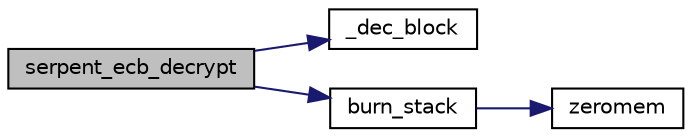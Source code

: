 digraph "serpent_ecb_decrypt"
{
 // LATEX_PDF_SIZE
  edge [fontname="Helvetica",fontsize="10",labelfontname="Helvetica",labelfontsize="10"];
  node [fontname="Helvetica",fontsize="10",shape=record];
  rankdir="LR";
  Node15 [label="serpent_ecb_decrypt",height=0.2,width=0.4,color="black", fillcolor="grey75", style="filled", fontcolor="black",tooltip=" "];
  Node15 -> Node16 [color="midnightblue",fontsize="10",style="solid",fontname="Helvetica"];
  Node16 [label="_dec_block",height=0.2,width=0.4,color="black", fillcolor="white", style="filled",URL="$serpent_8c.html#a4c10773b4ec04ccb45a5e11610bc2dca",tooltip=" "];
  Node15 -> Node17 [color="midnightblue",fontsize="10",style="solid",fontname="Helvetica"];
  Node17 [label="burn_stack",height=0.2,width=0.4,color="black", fillcolor="white", style="filled",URL="$tomcrypt__misc_8h.html#aea4187c8bba7b6cd9a358041089680ac",tooltip="Burn some stack memory."];
  Node17 -> Node18 [color="midnightblue",fontsize="10",style="solid",fontname="Helvetica"];
  Node18 [label="zeromem",height=0.2,width=0.4,color="black", fillcolor="white", style="filled",URL="$tomcrypt__misc_8h.html#a63b6e188713790263bfd3612fe8b398f",tooltip="Zero a block of memory."];
}

